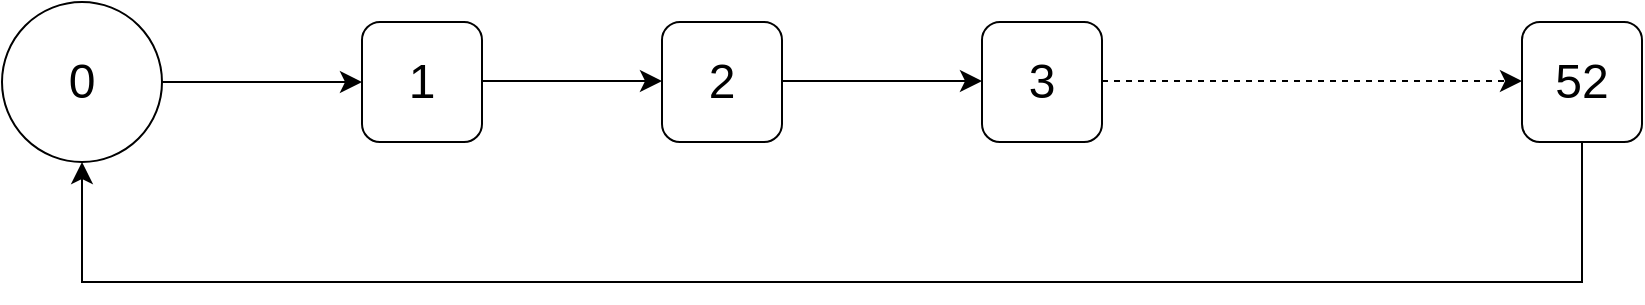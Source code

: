 <mxfile version="22.0.4" type="github">
  <diagram name="Page-1" id="eZUyN89Ulf4tcjOL0NN1">
    <mxGraphModel dx="1434" dy="782" grid="1" gridSize="10" guides="1" tooltips="1" connect="1" arrows="1" fold="1" page="1" pageScale="1" pageWidth="850" pageHeight="1100" math="0" shadow="0">
      <root>
        <mxCell id="0" />
        <mxCell id="1" parent="0" />
        <mxCell id="E5g-3t0rVBQ8zdZinmIb-24" value="&lt;font style=&quot;font-size: 24px;&quot;&gt;0&lt;/font&gt;" style="ellipse;whiteSpace=wrap;html=1;aspect=fixed;" vertex="1" parent="1">
          <mxGeometry x="20" y="200" width="80" height="80" as="geometry" />
        </mxCell>
        <mxCell id="E5g-3t0rVBQ8zdZinmIb-25" value="&lt;font style=&quot;font-size: 24px;&quot;&gt;1&lt;/font&gt;" style="rounded=1;whiteSpace=wrap;html=1;" vertex="1" parent="1">
          <mxGeometry x="200" y="210" width="60" height="60" as="geometry" />
        </mxCell>
        <mxCell id="E5g-3t0rVBQ8zdZinmIb-26" value="&lt;font style=&quot;font-size: 24px;&quot;&gt;3&lt;/font&gt;" style="rounded=1;whiteSpace=wrap;html=1;" vertex="1" parent="1">
          <mxGeometry x="510" y="210" width="60" height="60" as="geometry" />
        </mxCell>
        <mxCell id="E5g-3t0rVBQ8zdZinmIb-27" value="&lt;font style=&quot;font-size: 24px;&quot;&gt;52&lt;/font&gt;" style="rounded=1;whiteSpace=wrap;html=1;" vertex="1" parent="1">
          <mxGeometry x="780" y="210" width="60" height="60" as="geometry" />
        </mxCell>
        <mxCell id="E5g-3t0rVBQ8zdZinmIb-28" value="&lt;font style=&quot;font-size: 24px;&quot;&gt;2&lt;/font&gt;" style="rounded=1;whiteSpace=wrap;html=1;" vertex="1" parent="1">
          <mxGeometry x="350" y="210" width="60" height="60" as="geometry" />
        </mxCell>
        <mxCell id="E5g-3t0rVBQ8zdZinmIb-31" value="" style="edgeStyle=segmentEdgeStyle;endArrow=classic;html=1;curved=0;rounded=0;endSize=8;startSize=8;entryX=0.5;entryY=1;entryDx=0;entryDy=0;exitX=0.5;exitY=1;exitDx=0;exitDy=0;" edge="1" parent="1" source="E5g-3t0rVBQ8zdZinmIb-27" target="E5g-3t0rVBQ8zdZinmIb-24">
          <mxGeometry width="50" height="50" relative="1" as="geometry">
            <mxPoint x="560" y="450" as="sourcePoint" />
            <mxPoint x="610" y="400" as="targetPoint" />
            <Array as="points">
              <mxPoint x="810" y="340" />
              <mxPoint x="60" y="340" />
            </Array>
          </mxGeometry>
        </mxCell>
        <mxCell id="E5g-3t0rVBQ8zdZinmIb-32" value="" style="edgeStyle=segmentEdgeStyle;endArrow=classic;html=1;curved=0;rounded=0;endSize=8;startSize=8;entryX=0;entryY=0.5;entryDx=0;entryDy=0;" edge="1" parent="1" target="E5g-3t0rVBQ8zdZinmIb-25">
          <mxGeometry width="50" height="50" relative="1" as="geometry">
            <mxPoint x="100" y="240" as="sourcePoint" />
            <mxPoint x="150" y="190" as="targetPoint" />
          </mxGeometry>
        </mxCell>
        <mxCell id="E5g-3t0rVBQ8zdZinmIb-33" value="" style="edgeStyle=segmentEdgeStyle;endArrow=classic;html=1;curved=0;rounded=0;endSize=8;startSize=8;entryX=0;entryY=0.5;entryDx=0;entryDy=0;" edge="1" parent="1" target="E5g-3t0rVBQ8zdZinmIb-28">
          <mxGeometry width="50" height="50" relative="1" as="geometry">
            <mxPoint x="260" y="239.5" as="sourcePoint" />
            <mxPoint x="330" y="250" as="targetPoint" />
          </mxGeometry>
        </mxCell>
        <mxCell id="E5g-3t0rVBQ8zdZinmIb-34" value="" style="edgeStyle=segmentEdgeStyle;endArrow=classic;html=1;curved=0;rounded=0;endSize=8;startSize=8;" edge="1" parent="1" target="E5g-3t0rVBQ8zdZinmIb-26">
          <mxGeometry width="50" height="50" relative="1" as="geometry">
            <mxPoint x="410" y="239.5" as="sourcePoint" />
            <mxPoint x="510" y="239.5" as="targetPoint" />
          </mxGeometry>
        </mxCell>
        <mxCell id="E5g-3t0rVBQ8zdZinmIb-35" value="" style="edgeStyle=segmentEdgeStyle;endArrow=classic;html=1;curved=0;rounded=0;endSize=8;startSize=8;entryX=0;entryY=0.5;entryDx=0;entryDy=0;dashed=1;" edge="1" parent="1" target="E5g-3t0rVBQ8zdZinmIb-27">
          <mxGeometry width="50" height="50" relative="1" as="geometry">
            <mxPoint x="570" y="239.5" as="sourcePoint" />
            <mxPoint x="670" y="239.5" as="targetPoint" />
          </mxGeometry>
        </mxCell>
      </root>
    </mxGraphModel>
  </diagram>
</mxfile>
